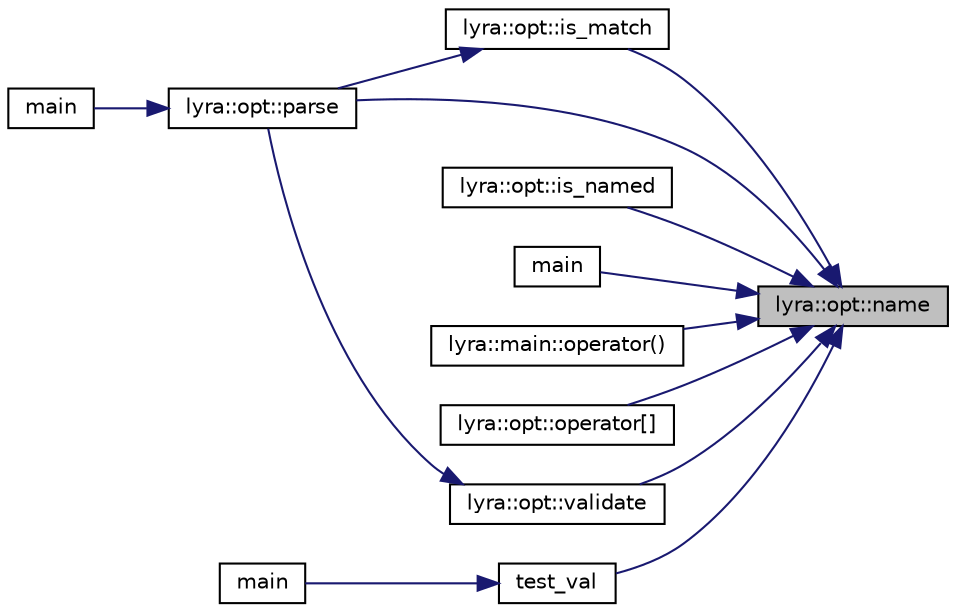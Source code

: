 digraph "lyra::opt::name"
{
 // INTERACTIVE_SVG=YES
 // LATEX_PDF_SIZE
  edge [fontname="Helvetica",fontsize="10",labelfontname="Helvetica",labelfontsize="10"];
  node [fontname="Helvetica",fontsize="10",shape=record];
  rankdir="RL";
  Node1 [label="lyra::opt::name",height=0.2,width=0.4,color="black", fillcolor="grey75", style="filled", fontcolor="black",tooltip=" "];
  Node1 -> Node2 [dir="back",color="midnightblue",fontsize="10",style="solid",fontname="Helvetica"];
  Node2 [label="lyra::opt::is_match",height=0.2,width=0.4,color="black", fillcolor="white", style="filled",URL="$classlyra_1_1opt.html#ae2b0df0a8a61ea576348d56479530ffb",tooltip=" "];
  Node2 -> Node3 [dir="back",color="midnightblue",fontsize="10",style="solid",fontname="Helvetica"];
  Node3 [label="lyra::opt::parse",height=0.2,width=0.4,color="black", fillcolor="white", style="filled",URL="$classlyra_1_1opt.html#a320fdddd60a89469dca1ba3c07e7bf20",tooltip=" "];
  Node3 -> Node4 [dir="back",color="midnightblue",fontsize="10",style="solid",fontname="Helvetica"];
  Node4 [label="main",height=0.2,width=0.4,color="black", fillcolor="white", style="filled",URL="$single__parser__run__test_8cpp.html#ae66f6b31b5ad750f1fe042a706a4e3d4",tooltip=" "];
  Node1 -> Node5 [dir="back",color="midnightblue",fontsize="10",style="solid",fontname="Helvetica"];
  Node5 [label="lyra::opt::is_named",height=0.2,width=0.4,color="black", fillcolor="white", style="filled",URL="$classlyra_1_1opt.html#a717cef9bc8cf4c422124867883695648",tooltip=" "];
  Node1 -> Node6 [dir="back",color="midnightblue",fontsize="10",style="solid",fontname="Helvetica"];
  Node6 [label="main",height=0.2,width=0.4,color="black", fillcolor="white", style="filled",URL="$combined__parser_8cpp.html#a217dbf8b442f20279ea00b898af96f52",tooltip=" "];
  Node1 -> Node7 [dir="back",color="midnightblue",fontsize="10",style="solid",fontname="Helvetica"];
  Node7 [label="lyra::main::operator()",height=0.2,width=0.4,color="black", fillcolor="white", style="filled",URL="$classlyra_1_1main.html#a504168ec39ad3b915a8f157a98a46b89",tooltip=" "];
  Node1 -> Node8 [dir="back",color="midnightblue",fontsize="10",style="solid",fontname="Helvetica"];
  Node8 [label="lyra::opt::operator[]",height=0.2,width=0.4,color="black", fillcolor="white", style="filled",URL="$classlyra_1_1opt.html#af3f53591b37aa81f8f1cce381fc7feb0",tooltip=" "];
  Node1 -> Node3 [dir="back",color="midnightblue",fontsize="10",style="solid",fontname="Helvetica"];
  Node1 -> Node9 [dir="back",color="midnightblue",fontsize="10",style="solid",fontname="Helvetica"];
  Node9 [label="test_val",height=0.2,width=0.4,color="black", fillcolor="white", style="filled",URL="$values__run__test_8cpp.html#a62c5a6cdfec8c364869ca33c65c3d4e6",tooltip=" "];
  Node9 -> Node10 [dir="back",color="midnightblue",fontsize="10",style="solid",fontname="Helvetica"];
  Node10 [label="main",height=0.2,width=0.4,color="black", fillcolor="white", style="filled",URL="$values__run__test_8cpp.html#ae66f6b31b5ad750f1fe042a706a4e3d4",tooltip=" "];
  Node1 -> Node11 [dir="back",color="midnightblue",fontsize="10",style="solid",fontname="Helvetica"];
  Node11 [label="lyra::opt::validate",height=0.2,width=0.4,color="black", fillcolor="white", style="filled",URL="$classlyra_1_1opt.html#afba3580e48226cae8006040e2cab8804",tooltip=" "];
  Node11 -> Node3 [dir="back",color="midnightblue",fontsize="10",style="solid",fontname="Helvetica"];
}
